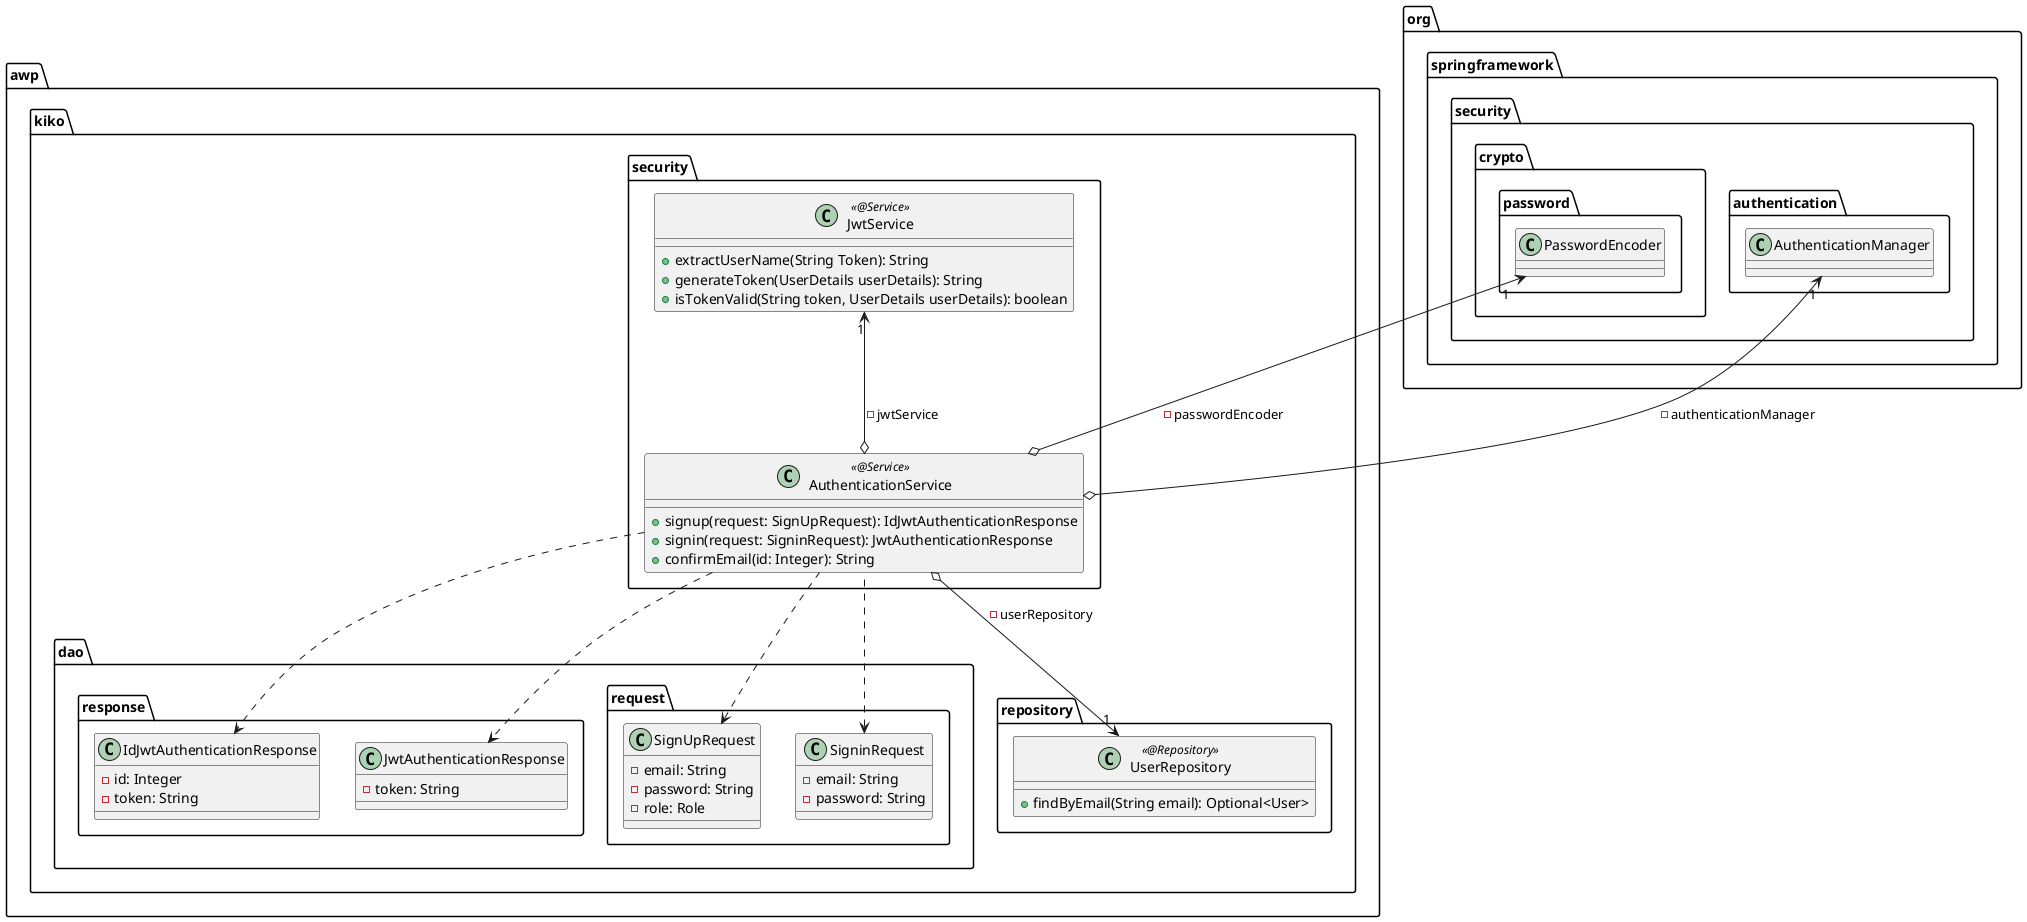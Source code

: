 @startuml AuthenticationService

package awp.kiko.security {
    class AuthenticationService <<@Service>> {
        + signup(request: SignUpRequest): IdJwtAuthenticationResponse
        + signin(request: SigninRequest): JwtAuthenticationResponse
        + confirmEmail(id: Integer): String
    }

    class JwtService <<@Service>> {
        + extractUserName(String Token): String
        + generateToken(UserDetails userDetails): String
        + isTokenValid(String token, UserDetails userDetails): boolean
    }
}

package awp.kiko.dao.request {
    class SignUpRequest {
        - email: String
        - password: String
        - role: Role
    }

    class SigninRequest {
        - email: String
        - password: String
    }
}

package awp.kiko.dao.response {
    class IdJwtAuthenticationResponse {
        - id: Integer
        - token: String
    }

    class JwtAuthenticationResponse {
        - token: String
    }
}

package awp.kiko.repository {
    class UserRepository <<@Repository>> {
        + findByEmail(String email): Optional<User>
    }
}

package org.springframework.security {
    package crypto.password {
        class PasswordEncoder {
        }
    }
    package authentication {
        class AuthenticationManager {

        }
    }
}

AuthenticationService o-down-> "1" UserRepository: - userRepository
AuthenticationService o-up-> "1" PasswordEncoder: - passwordEncoder
AuthenticationService o-up-> "1" JwtService: - jwtService
AuthenticationService o-up-> "1" AuthenticationManager: - authenticationManager
AuthenticationService .left.> SignUpRequest
AuthenticationService .left.> SigninRequest
AuthenticationService ..> JwtAuthenticationResponse
AuthenticationService ..> IdJwtAuthenticationResponse


@enduml